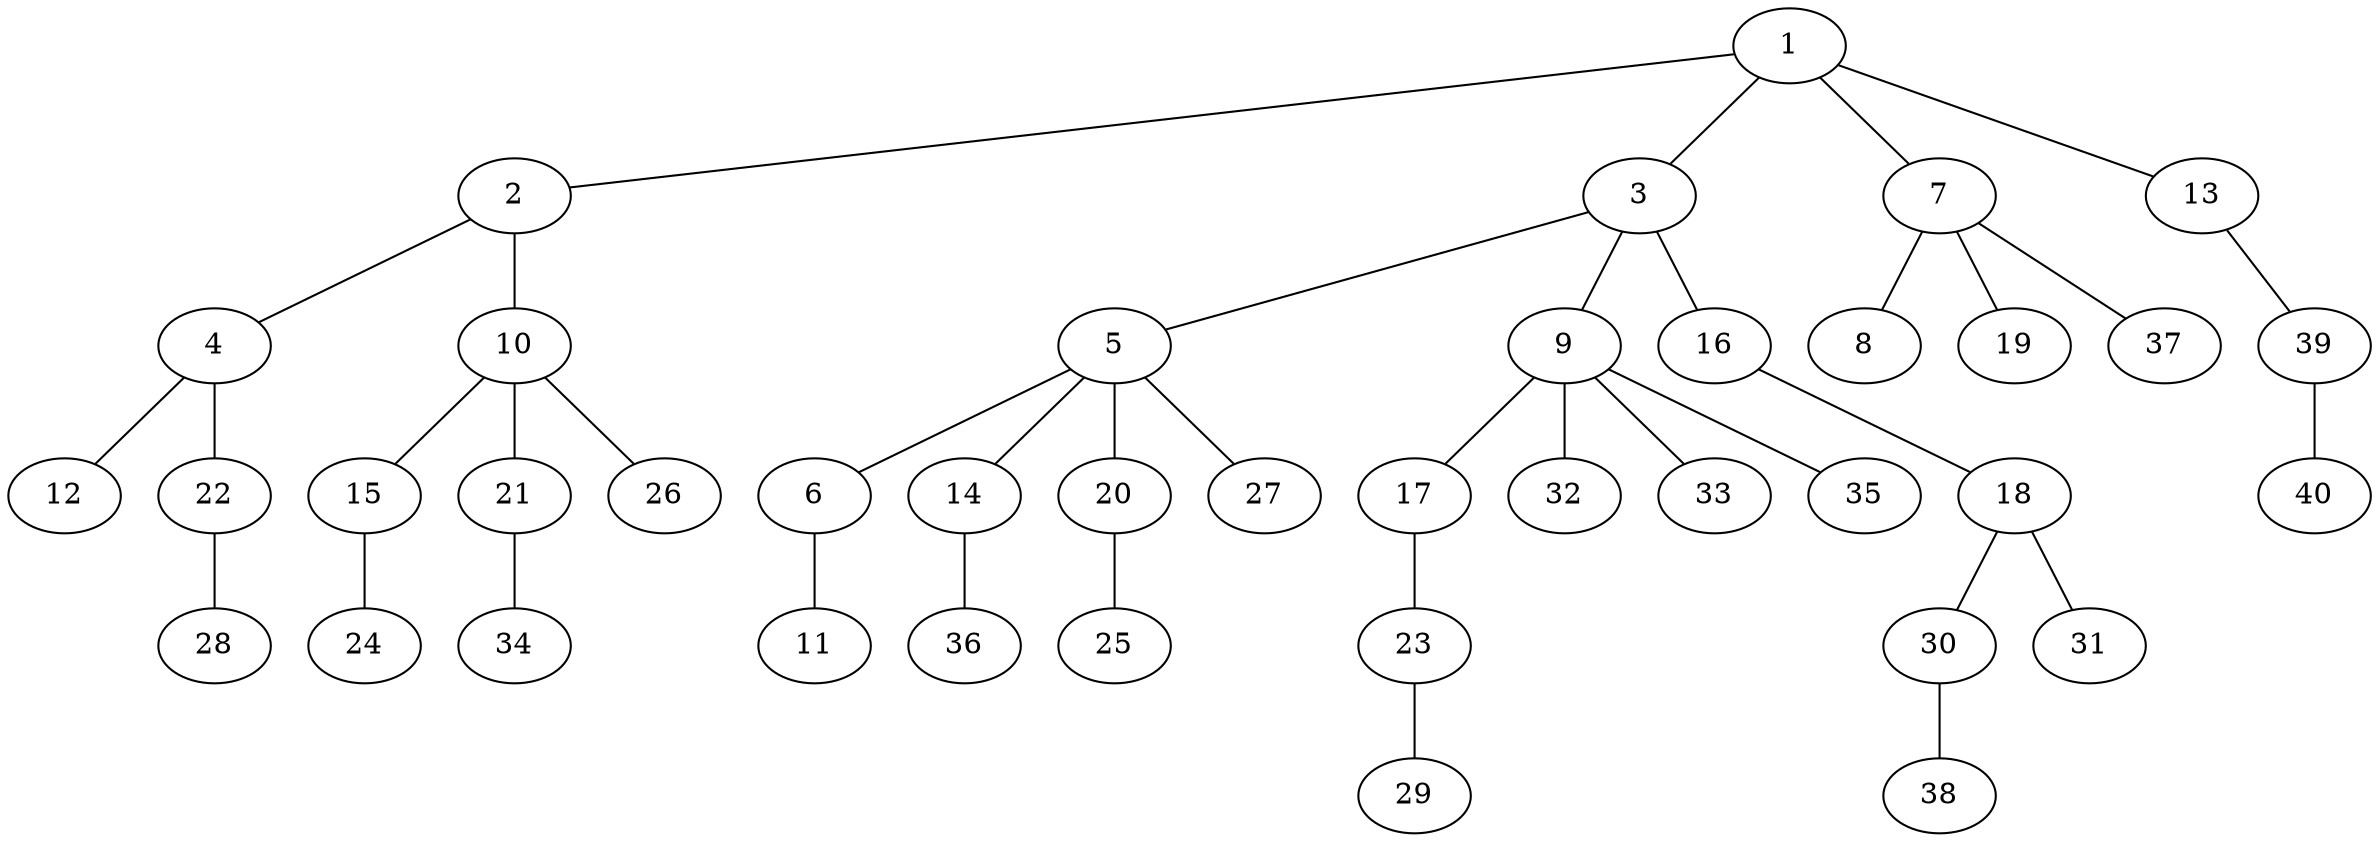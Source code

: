 graph graphname {1--2
1--3
1--7
1--13
2--4
2--10
3--5
3--9
3--16
4--12
4--22
5--6
5--14
5--20
5--27
6--11
7--8
7--19
7--37
9--17
9--32
9--33
9--35
10--15
10--21
10--26
13--39
14--36
15--24
16--18
17--23
18--30
18--31
20--25
21--34
22--28
23--29
30--38
39--40
}